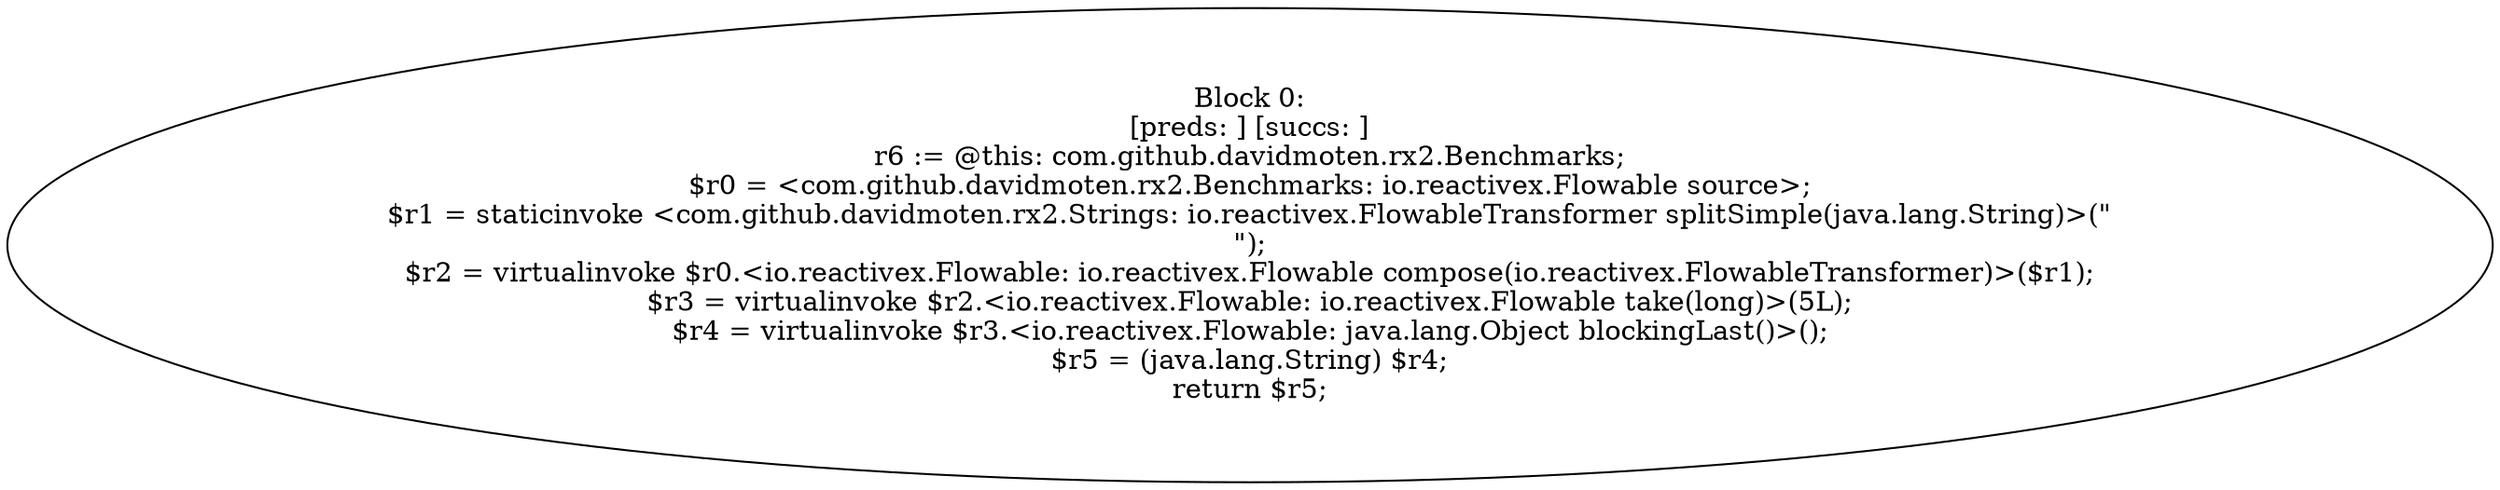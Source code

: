 digraph "unitGraph" {
    "Block 0:
[preds: ] [succs: ]
r6 := @this: com.github.davidmoten.rx2.Benchmarks;
$r0 = <com.github.davidmoten.rx2.Benchmarks: io.reactivex.Flowable source>;
$r1 = staticinvoke <com.github.davidmoten.rx2.Strings: io.reactivex.FlowableTransformer splitSimple(java.lang.String)>(\"\n\");
$r2 = virtualinvoke $r0.<io.reactivex.Flowable: io.reactivex.Flowable compose(io.reactivex.FlowableTransformer)>($r1);
$r3 = virtualinvoke $r2.<io.reactivex.Flowable: io.reactivex.Flowable take(long)>(5L);
$r4 = virtualinvoke $r3.<io.reactivex.Flowable: java.lang.Object blockingLast()>();
$r5 = (java.lang.String) $r4;
return $r5;
"
}
